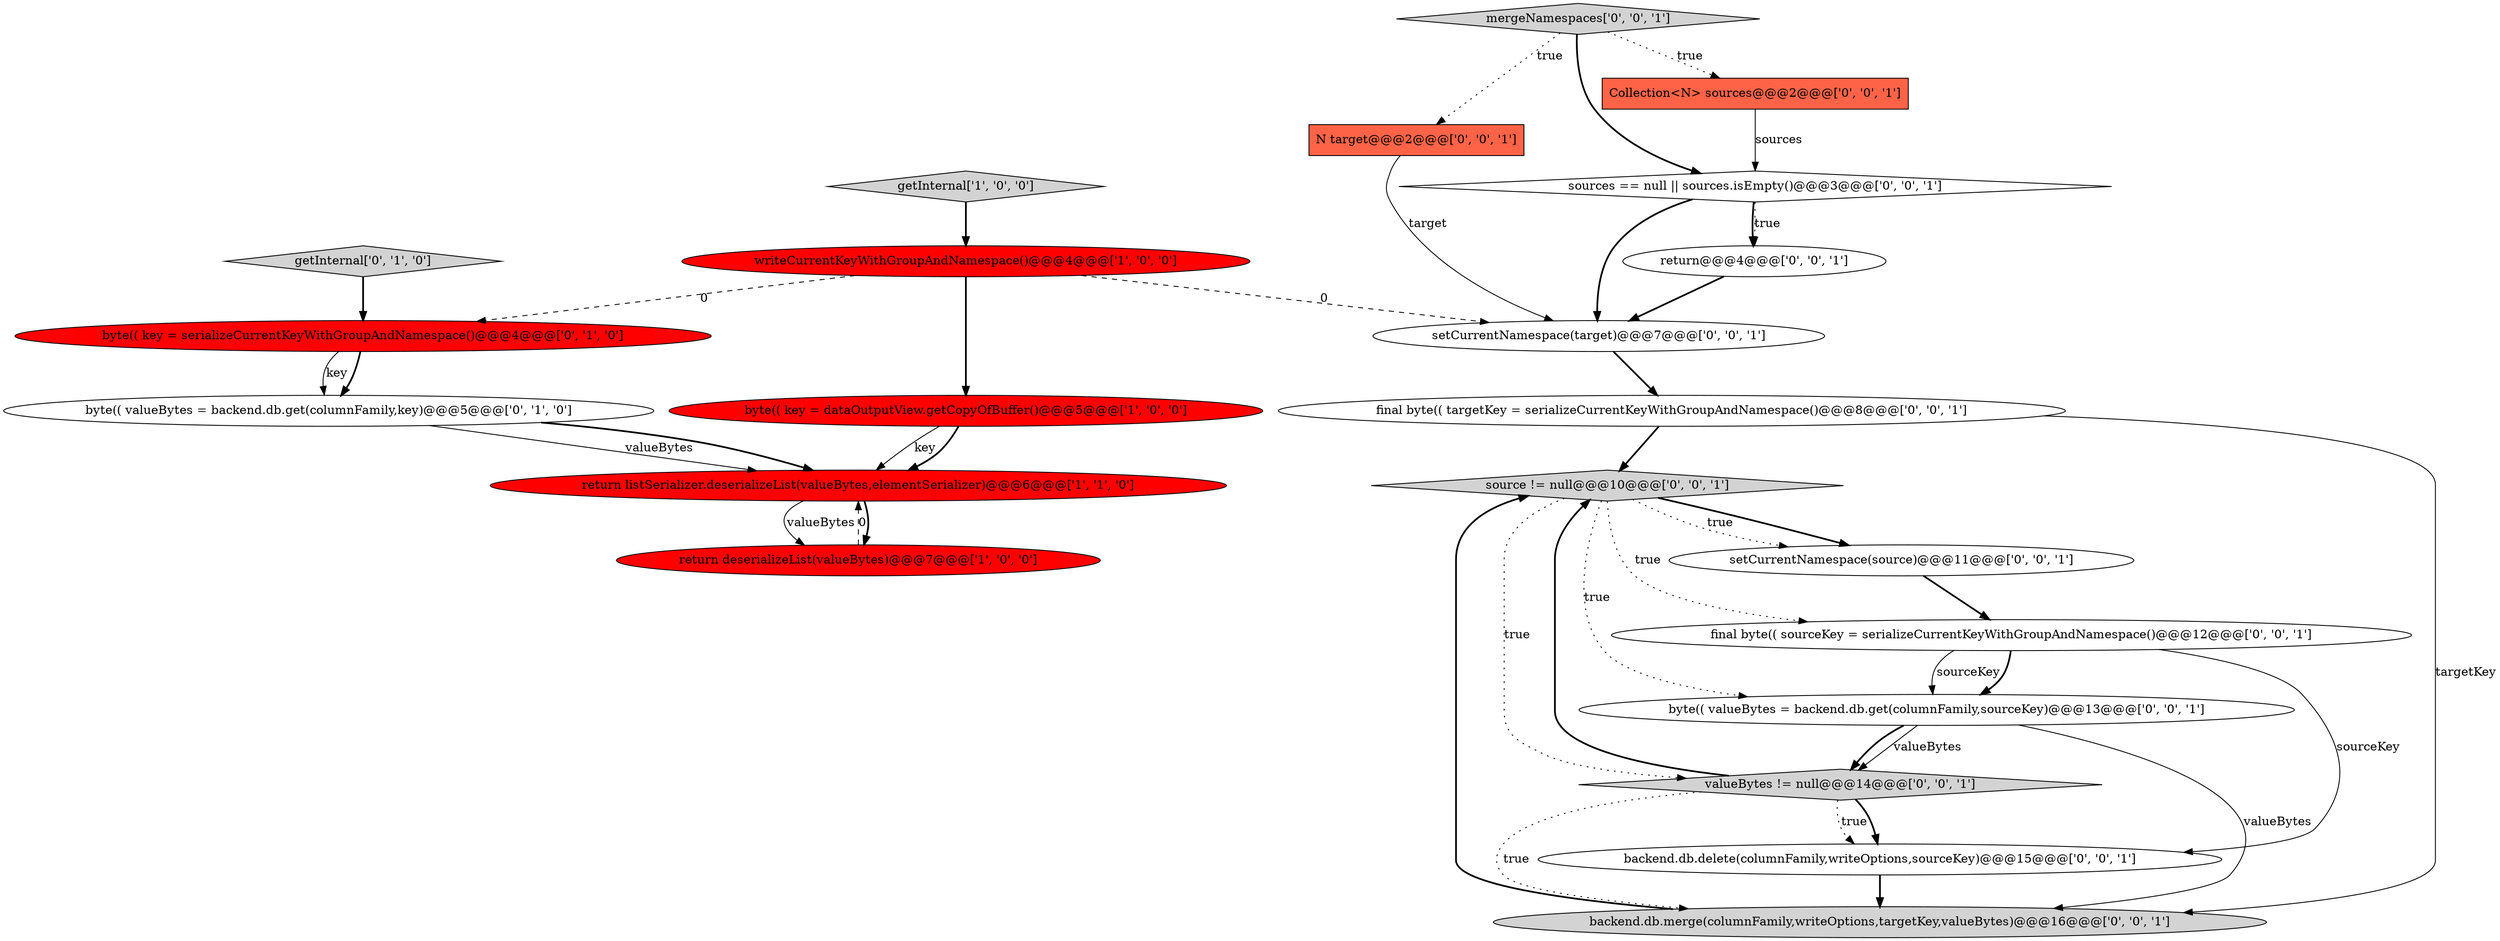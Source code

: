 digraph {
5 [style = filled, label = "byte(( valueBytes = backend.db.get(columnFamily,key)@@@5@@@['0', '1', '0']", fillcolor = white, shape = ellipse image = "AAA0AAABBB2BBB"];
13 [style = filled, label = "valueBytes != null@@@14@@@['0', '0', '1']", fillcolor = lightgray, shape = diamond image = "AAA0AAABBB3BBB"];
3 [style = filled, label = "return deserializeList(valueBytes)@@@7@@@['1', '0', '0']", fillcolor = red, shape = ellipse image = "AAA1AAABBB1BBB"];
6 [style = filled, label = "getInternal['0', '1', '0']", fillcolor = lightgray, shape = diamond image = "AAA0AAABBB2BBB"];
14 [style = filled, label = "sources == null || sources.isEmpty()@@@3@@@['0', '0', '1']", fillcolor = white, shape = diamond image = "AAA0AAABBB3BBB"];
7 [style = filled, label = "byte(( key = serializeCurrentKeyWithGroupAndNamespace()@@@4@@@['0', '1', '0']", fillcolor = red, shape = ellipse image = "AAA1AAABBB2BBB"];
15 [style = filled, label = "final byte(( sourceKey = serializeCurrentKeyWithGroupAndNamespace()@@@12@@@['0', '0', '1']", fillcolor = white, shape = ellipse image = "AAA0AAABBB3BBB"];
18 [style = filled, label = "setCurrentNamespace(target)@@@7@@@['0', '0', '1']", fillcolor = white, shape = ellipse image = "AAA0AAABBB3BBB"];
2 [style = filled, label = "byte(( key = dataOutputView.getCopyOfBuffer()@@@5@@@['1', '0', '0']", fillcolor = red, shape = ellipse image = "AAA1AAABBB1BBB"];
12 [style = filled, label = "mergeNamespaces['0', '0', '1']", fillcolor = lightgray, shape = diamond image = "AAA0AAABBB3BBB"];
21 [style = filled, label = "setCurrentNamespace(source)@@@11@@@['0', '0', '1']", fillcolor = white, shape = ellipse image = "AAA0AAABBB3BBB"];
0 [style = filled, label = "writeCurrentKeyWithGroupAndNamespace()@@@4@@@['1', '0', '0']", fillcolor = red, shape = ellipse image = "AAA1AAABBB1BBB"];
16 [style = filled, label = "source != null@@@10@@@['0', '0', '1']", fillcolor = lightgray, shape = diamond image = "AAA0AAABBB3BBB"];
11 [style = filled, label = "Collection<N> sources@@@2@@@['0', '0', '1']", fillcolor = tomato, shape = box image = "AAA0AAABBB3BBB"];
4 [style = filled, label = "return listSerializer.deserializeList(valueBytes,elementSerializer)@@@6@@@['1', '1', '0']", fillcolor = red, shape = ellipse image = "AAA1AAABBB1BBB"];
9 [style = filled, label = "backend.db.merge(columnFamily,writeOptions,targetKey,valueBytes)@@@16@@@['0', '0', '1']", fillcolor = lightgray, shape = ellipse image = "AAA0AAABBB3BBB"];
10 [style = filled, label = "return@@@4@@@['0', '0', '1']", fillcolor = white, shape = ellipse image = "AAA0AAABBB3BBB"];
20 [style = filled, label = "final byte(( targetKey = serializeCurrentKeyWithGroupAndNamespace()@@@8@@@['0', '0', '1']", fillcolor = white, shape = ellipse image = "AAA0AAABBB3BBB"];
19 [style = filled, label = "N target@@@2@@@['0', '0', '1']", fillcolor = tomato, shape = box image = "AAA0AAABBB3BBB"];
17 [style = filled, label = "byte(( valueBytes = backend.db.get(columnFamily,sourceKey)@@@13@@@['0', '0', '1']", fillcolor = white, shape = ellipse image = "AAA0AAABBB3BBB"];
8 [style = filled, label = "backend.db.delete(columnFamily,writeOptions,sourceKey)@@@15@@@['0', '0', '1']", fillcolor = white, shape = ellipse image = "AAA0AAABBB3BBB"];
1 [style = filled, label = "getInternal['1', '0', '0']", fillcolor = lightgray, shape = diamond image = "AAA0AAABBB1BBB"];
10->18 [style = bold, label=""];
4->3 [style = bold, label=""];
5->4 [style = solid, label="valueBytes"];
17->13 [style = solid, label="valueBytes"];
20->9 [style = solid, label="targetKey"];
16->13 [style = dotted, label="true"];
21->15 [style = bold, label=""];
16->17 [style = dotted, label="true"];
0->2 [style = bold, label=""];
2->4 [style = solid, label="key"];
14->10 [style = bold, label=""];
15->8 [style = solid, label="sourceKey"];
1->0 [style = bold, label=""];
15->17 [style = solid, label="sourceKey"];
3->4 [style = dashed, label="0"];
2->4 [style = bold, label=""];
13->16 [style = bold, label=""];
9->16 [style = bold, label=""];
14->10 [style = dotted, label="true"];
12->11 [style = dotted, label="true"];
17->9 [style = solid, label="valueBytes"];
18->20 [style = bold, label=""];
15->17 [style = bold, label=""];
7->5 [style = bold, label=""];
4->3 [style = solid, label="valueBytes"];
20->16 [style = bold, label=""];
19->18 [style = solid, label="target"];
12->19 [style = dotted, label="true"];
13->8 [style = dotted, label="true"];
7->5 [style = solid, label="key"];
16->21 [style = bold, label=""];
11->14 [style = solid, label="sources"];
5->4 [style = bold, label=""];
12->14 [style = bold, label=""];
8->9 [style = bold, label=""];
0->18 [style = dashed, label="0"];
16->21 [style = dotted, label="true"];
14->18 [style = bold, label=""];
17->13 [style = bold, label=""];
13->8 [style = bold, label=""];
6->7 [style = bold, label=""];
0->7 [style = dashed, label="0"];
16->15 [style = dotted, label="true"];
13->9 [style = dotted, label="true"];
}
